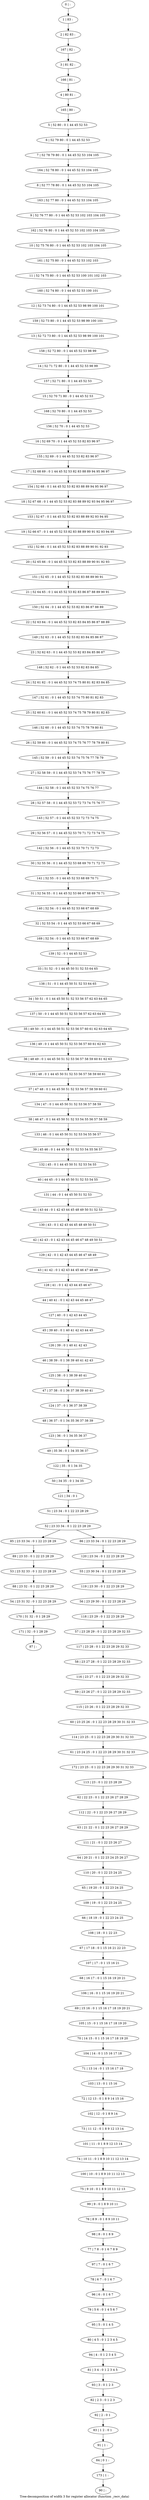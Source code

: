 digraph G {
graph [label="Tree-decomposition of width 3 for register allocator (function _recv_data)"]
0[label="0 | : "];
1[label="1 | 83 : "];
2[label="2 | 82 83 : "];
3[label="3 | 81 82 : "];
4[label="4 | 80 81 : "];
5[label="5 | 52 80 : 0 1 44 45 52 53 "];
6[label="6 | 52 79 80 : 0 1 44 45 52 53 "];
7[label="7 | 52 78 79 80 : 0 1 44 45 52 53 104 105 "];
8[label="8 | 52 77 78 80 : 0 1 44 45 52 53 104 105 "];
9[label="9 | 52 76 77 80 : 0 1 44 45 52 53 102 103 104 105 "];
10[label="10 | 52 75 76 80 : 0 1 44 45 52 53 102 103 104 105 "];
11[label="11 | 52 74 75 80 : 0 1 44 45 52 53 100 101 102 103 "];
12[label="12 | 52 73 74 80 : 0 1 44 45 52 53 98 99 100 101 "];
13[label="13 | 52 72 73 80 : 0 1 44 45 52 53 98 99 100 101 "];
14[label="14 | 52 71 72 80 : 0 1 44 45 52 53 98 99 "];
15[label="15 | 52 70 71 80 : 0 1 44 45 52 53 "];
16[label="16 | 52 69 70 : 0 1 44 45 52 53 82 83 96 97 "];
17[label="17 | 52 68 69 : 0 1 44 45 52 53 82 83 88 89 94 95 96 97 "];
18[label="18 | 52 67 68 : 0 1 44 45 52 53 82 83 88 89 92 93 94 95 96 97 "];
19[label="19 | 52 66 67 : 0 1 44 45 52 53 82 83 88 89 90 91 92 93 94 95 "];
20[label="20 | 52 65 66 : 0 1 44 45 52 53 82 83 88 89 90 91 92 93 "];
21[label="21 | 52 64 65 : 0 1 44 45 52 53 82 83 86 87 88 89 90 91 "];
22[label="22 | 52 63 64 : 0 1 44 45 52 53 82 83 84 85 86 87 88 89 "];
23[label="23 | 52 62 63 : 0 1 44 45 52 53 82 83 84 85 86 87 "];
24[label="24 | 52 61 62 : 0 1 44 45 52 53 74 75 80 81 82 83 84 85 "];
25[label="25 | 52 60 61 : 0 1 44 45 52 53 74 75 78 79 80 81 82 83 "];
26[label="26 | 52 59 60 : 0 1 44 45 52 53 74 75 76 77 78 79 80 81 "];
27[label="27 | 52 58 59 : 0 1 44 45 52 53 74 75 76 77 78 79 "];
28[label="28 | 52 57 58 : 0 1 44 45 52 53 72 73 74 75 76 77 "];
29[label="29 | 52 56 57 : 0 1 44 45 52 53 70 71 72 73 74 75 "];
30[label="30 | 52 55 56 : 0 1 44 45 52 53 68 69 70 71 72 73 "];
31[label="31 | 52 54 55 : 0 1 44 45 52 53 66 67 68 69 70 71 "];
32[label="32 | 52 53 54 : 0 1 44 45 52 53 66 67 68 69 "];
33[label="33 | 51 52 : 0 1 44 45 50 51 52 53 64 65 "];
34[label="34 | 50 51 : 0 1 44 45 50 51 52 53 56 57 62 63 64 65 "];
35[label="35 | 49 50 : 0 1 44 45 50 51 52 53 56 57 60 61 62 63 64 65 "];
36[label="36 | 48 49 : 0 1 44 45 50 51 52 53 56 57 58 59 60 61 62 63 "];
37[label="37 | 47 48 : 0 1 44 45 50 51 52 53 56 57 58 59 60 61 "];
38[label="38 | 46 47 : 0 1 44 45 50 51 52 53 54 55 56 57 58 59 "];
39[label="39 | 45 46 : 0 1 44 45 50 51 52 53 54 55 56 57 "];
40[label="40 | 44 45 : 0 1 44 45 50 51 52 53 54 55 "];
41[label="41 | 43 44 : 0 1 42 43 44 45 48 49 50 51 52 53 "];
42[label="42 | 42 43 : 0 1 42 43 44 45 46 47 48 49 50 51 "];
43[label="43 | 41 42 : 0 1 42 43 44 45 46 47 48 49 "];
44[label="44 | 40 41 : 0 1 42 43 44 45 46 47 "];
45[label="45 | 39 40 : 0 1 40 41 42 43 44 45 "];
46[label="46 | 38 39 : 0 1 38 39 40 41 42 43 "];
47[label="47 | 37 38 : 0 1 36 37 38 39 40 41 "];
48[label="48 | 36 37 : 0 1 34 35 36 37 38 39 "];
49[label="49 | 35 36 : 0 1 34 35 36 37 "];
50[label="50 | 34 35 : 0 1 34 35 "];
51[label="51 | 23 34 : 0 1 22 23 28 29 "];
52[label="52 | 23 33 34 : 0 1 22 23 28 29 "];
53[label="53 | 23 32 33 : 0 1 22 23 28 29 "];
54[label="54 | 23 31 32 : 0 1 22 23 28 29 "];
55[label="55 | 23 30 34 : 0 1 22 23 28 29 "];
56[label="56 | 23 29 30 : 0 1 22 23 28 29 "];
57[label="57 | 23 28 29 : 0 1 22 23 28 29 32 33 "];
58[label="58 | 23 27 28 : 0 1 22 23 28 29 32 33 "];
59[label="59 | 23 26 27 : 0 1 22 23 28 29 32 33 "];
60[label="60 | 23 25 26 : 0 1 22 23 28 29 30 31 32 33 "];
61[label="61 | 23 24 25 : 0 1 22 23 28 29 30 31 32 33 "];
62[label="62 | 22 23 : 0 1 22 23 26 27 28 29 "];
63[label="63 | 21 22 : 0 1 22 23 26 27 28 29 "];
64[label="64 | 20 21 : 0 1 22 23 24 25 26 27 "];
65[label="65 | 19 20 : 0 1 22 23 24 25 "];
66[label="66 | 18 19 : 0 1 22 23 24 25 "];
67[label="67 | 17 18 : 0 1 15 16 21 22 23 "];
68[label="68 | 16 17 : 0 1 15 16 19 20 21 "];
69[label="69 | 15 16 : 0 1 15 16 17 18 19 20 21 "];
70[label="70 | 14 15 : 0 1 15 16 17 18 19 20 "];
71[label="71 | 13 14 : 0 1 15 16 17 18 "];
72[label="72 | 12 13 : 0 1 8 9 14 15 16 "];
73[label="73 | 11 12 : 0 1 8 9 12 13 14 "];
74[label="74 | 10 11 : 0 1 8 9 10 11 12 13 14 "];
75[label="75 | 9 10 : 0 1 8 9 10 11 12 13 "];
76[label="76 | 8 9 : 0 1 8 9 10 11 "];
77[label="77 | 7 8 : 0 1 6 7 8 9 "];
78[label="78 | 6 7 : 0 1 6 7 "];
79[label="79 | 5 6 : 0 1 4 5 6 7 "];
80[label="80 | 4 5 : 0 1 2 3 4 5 "];
81[label="81 | 3 4 : 0 1 2 3 4 5 "];
82[label="82 | 2 3 : 0 1 2 3 "];
83[label="83 | 1 2 : 0 1 "];
84[label="84 | 0 1 : "];
85[label="85 | 23 33 34 : 0 1 22 23 28 29 "];
86[label="86 | 23 33 34 : 0 1 22 23 28 29 "];
87[label="87 | : "];
88[label="88 | 23 32 : 0 1 22 23 28 29 "];
89[label="89 | 23 33 : 0 1 22 23 28 29 "];
90[label="90 | : "];
91[label="91 | 1 : "];
92[label="92 | 2 : 0 1 "];
93[label="93 | 3 : 0 1 2 3 "];
94[label="94 | 4 : 0 1 2 3 4 5 "];
95[label="95 | 5 : 0 1 4 5 "];
96[label="96 | 6 : 0 1 6 7 "];
97[label="97 | 7 : 0 1 6 7 "];
98[label="98 | 8 : 0 1 8 9 "];
99[label="99 | 9 : 0 1 8 9 10 11 "];
100[label="100 | 10 : 0 1 8 9 10 11 12 13 "];
101[label="101 | 11 : 0 1 8 9 12 13 14 "];
102[label="102 | 12 : 0 1 8 9 14 "];
103[label="103 | 13 : 0 1 15 16 "];
104[label="104 | 14 : 0 1 15 16 17 18 "];
105[label="105 | 15 : 0 1 15 16 17 18 19 20 "];
106[label="106 | 16 : 0 1 15 16 19 20 21 "];
107[label="107 | 17 : 0 1 15 16 21 "];
108[label="108 | 18 : 0 1 22 23 "];
109[label="109 | 19 : 0 1 22 23 24 25 "];
110[label="110 | 20 : 0 1 22 23 24 25 "];
111[label="111 | 21 : 0 1 22 23 26 27 "];
112[label="112 | 22 : 0 1 22 23 26 27 28 29 "];
113[label="113 | 23 : 0 1 22 23 28 29 "];
114[label="114 | 23 25 : 0 1 22 23 28 29 30 31 32 33 "];
115[label="115 | 23 26 : 0 1 22 23 28 29 32 33 "];
116[label="116 | 23 27 : 0 1 22 23 28 29 32 33 "];
117[label="117 | 23 28 : 0 1 22 23 28 29 32 33 "];
118[label="118 | 23 29 : 0 1 22 23 28 29 "];
119[label="119 | 23 30 : 0 1 22 23 28 29 "];
120[label="120 | 23 34 : 0 1 22 23 28 29 "];
121[label="121 | 34 : 0 1 "];
122[label="122 | 35 : 0 1 34 35 "];
123[label="123 | 36 : 0 1 34 35 36 37 "];
124[label="124 | 37 : 0 1 36 37 38 39 "];
125[label="125 | 38 : 0 1 38 39 40 41 "];
126[label="126 | 39 : 0 1 40 41 42 43 "];
127[label="127 | 40 : 0 1 42 43 44 45 "];
128[label="128 | 41 : 0 1 42 43 44 45 46 47 "];
129[label="129 | 42 : 0 1 42 43 44 45 46 47 48 49 "];
130[label="130 | 43 : 0 1 42 43 44 45 48 49 50 51 "];
131[label="131 | 44 : 0 1 44 45 50 51 52 53 "];
132[label="132 | 45 : 0 1 44 45 50 51 52 53 54 55 "];
133[label="133 | 46 : 0 1 44 45 50 51 52 53 54 55 56 57 "];
134[label="134 | 47 : 0 1 44 45 50 51 52 53 56 57 58 59 "];
135[label="135 | 48 : 0 1 44 45 50 51 52 53 56 57 58 59 60 61 "];
136[label="136 | 49 : 0 1 44 45 50 51 52 53 56 57 60 61 62 63 "];
137[label="137 | 50 : 0 1 44 45 50 51 52 53 56 57 62 63 64 65 "];
138[label="138 | 51 : 0 1 44 45 50 51 52 53 64 65 "];
139[label="139 | 52 : 0 1 44 45 52 53 "];
140[label="140 | 52 54 : 0 1 44 45 52 53 66 67 68 69 "];
141[label="141 | 52 55 : 0 1 44 45 52 53 68 69 70 71 "];
142[label="142 | 52 56 : 0 1 44 45 52 53 70 71 72 73 "];
143[label="143 | 52 57 : 0 1 44 45 52 53 72 73 74 75 "];
144[label="144 | 52 58 : 0 1 44 45 52 53 74 75 76 77 "];
145[label="145 | 52 59 : 0 1 44 45 52 53 74 75 76 77 78 79 "];
146[label="146 | 52 60 : 0 1 44 45 52 53 74 75 78 79 80 81 "];
147[label="147 | 52 61 : 0 1 44 45 52 53 74 75 80 81 82 83 "];
148[label="148 | 52 62 : 0 1 44 45 52 53 82 83 84 85 "];
149[label="149 | 52 63 : 0 1 44 45 52 53 82 83 84 85 86 87 "];
150[label="150 | 52 64 : 0 1 44 45 52 53 82 83 86 87 88 89 "];
151[label="151 | 52 65 : 0 1 44 45 52 53 82 83 88 89 90 91 "];
152[label="152 | 52 66 : 0 1 44 45 52 53 82 83 88 89 90 91 92 93 "];
153[label="153 | 52 67 : 0 1 44 45 52 53 82 83 88 89 92 93 94 95 "];
154[label="154 | 52 68 : 0 1 44 45 52 53 82 83 88 89 94 95 96 97 "];
155[label="155 | 52 69 : 0 1 44 45 52 53 82 83 96 97 "];
156[label="156 | 52 70 : 0 1 44 45 52 53 "];
157[label="157 | 52 71 80 : 0 1 44 45 52 53 "];
158[label="158 | 52 72 80 : 0 1 44 45 52 53 98 99 "];
159[label="159 | 52 73 80 : 0 1 44 45 52 53 98 99 100 101 "];
160[label="160 | 52 74 80 : 0 1 44 45 52 53 100 101 "];
161[label="161 | 52 75 80 : 0 1 44 45 52 53 102 103 "];
162[label="162 | 52 76 80 : 0 1 44 45 52 53 102 103 104 105 "];
163[label="163 | 52 77 80 : 0 1 44 45 52 53 104 105 "];
164[label="164 | 52 78 80 : 0 1 44 45 52 53 104 105 "];
165[label="165 | 80 : "];
166[label="166 | 81 : "];
167[label="167 | 82 : "];
168[label="168 | 52 70 80 : 0 1 44 45 52 53 "];
169[label="169 | 52 54 : 0 1 44 45 52 53 66 67 68 69 "];
170[label="170 | 31 32 : 0 1 28 29 "];
171[label="171 | 32 : 0 1 28 29 "];
172[label="172 | 23 25 : 0 1 22 23 28 29 30 31 32 33 "];
173[label="173 | 1 : "];
0->1 ;
1->2 ;
5->6 ;
6->7 ;
51->52 ;
52->85 ;
52->86 ;
88->54 ;
53->88 ;
89->53 ;
85->89 ;
91->84 ;
83->91 ;
92->83 ;
82->92 ;
93->82 ;
81->93 ;
94->81 ;
80->94 ;
95->80 ;
79->95 ;
96->79 ;
78->96 ;
97->78 ;
77->97 ;
98->77 ;
76->98 ;
99->76 ;
75->99 ;
100->75 ;
74->100 ;
101->74 ;
73->101 ;
102->73 ;
72->102 ;
103->72 ;
71->103 ;
104->71 ;
70->104 ;
105->70 ;
69->105 ;
106->69 ;
68->106 ;
107->68 ;
67->107 ;
108->67 ;
66->108 ;
109->66 ;
65->109 ;
110->65 ;
64->110 ;
111->64 ;
63->111 ;
112->63 ;
62->112 ;
113->62 ;
114->61 ;
60->114 ;
115->60 ;
59->115 ;
116->59 ;
58->116 ;
117->58 ;
57->117 ;
118->57 ;
56->118 ;
119->56 ;
55->119 ;
120->55 ;
86->120 ;
121->51 ;
50->121 ;
122->50 ;
49->122 ;
123->49 ;
48->123 ;
124->48 ;
47->124 ;
125->47 ;
46->125 ;
126->46 ;
45->126 ;
127->45 ;
44->127 ;
128->44 ;
43->128 ;
129->43 ;
42->129 ;
130->42 ;
41->130 ;
131->41 ;
40->131 ;
132->40 ;
39->132 ;
133->39 ;
38->133 ;
134->38 ;
37->134 ;
135->37 ;
36->135 ;
136->36 ;
35->136 ;
137->35 ;
34->137 ;
138->34 ;
33->138 ;
139->33 ;
140->32 ;
31->140 ;
141->31 ;
30->141 ;
142->30 ;
29->142 ;
143->29 ;
28->143 ;
144->28 ;
27->144 ;
145->27 ;
26->145 ;
146->26 ;
25->146 ;
147->25 ;
24->147 ;
148->24 ;
23->148 ;
149->23 ;
22->149 ;
150->22 ;
21->150 ;
151->21 ;
20->151 ;
152->20 ;
19->152 ;
153->19 ;
18->153 ;
154->18 ;
17->154 ;
155->17 ;
16->155 ;
156->16 ;
157->15 ;
14->157 ;
158->14 ;
13->158 ;
159->13 ;
12->159 ;
160->12 ;
11->160 ;
161->11 ;
10->161 ;
162->10 ;
9->162 ;
163->9 ;
8->163 ;
164->8 ;
7->164 ;
165->5 ;
4->165 ;
166->4 ;
3->166 ;
167->3 ;
2->167 ;
168->156 ;
15->168 ;
169->139 ;
32->169 ;
54->170 ;
171->87 ;
170->171 ;
172->113 ;
61->172 ;
173->90 ;
84->173 ;
}
